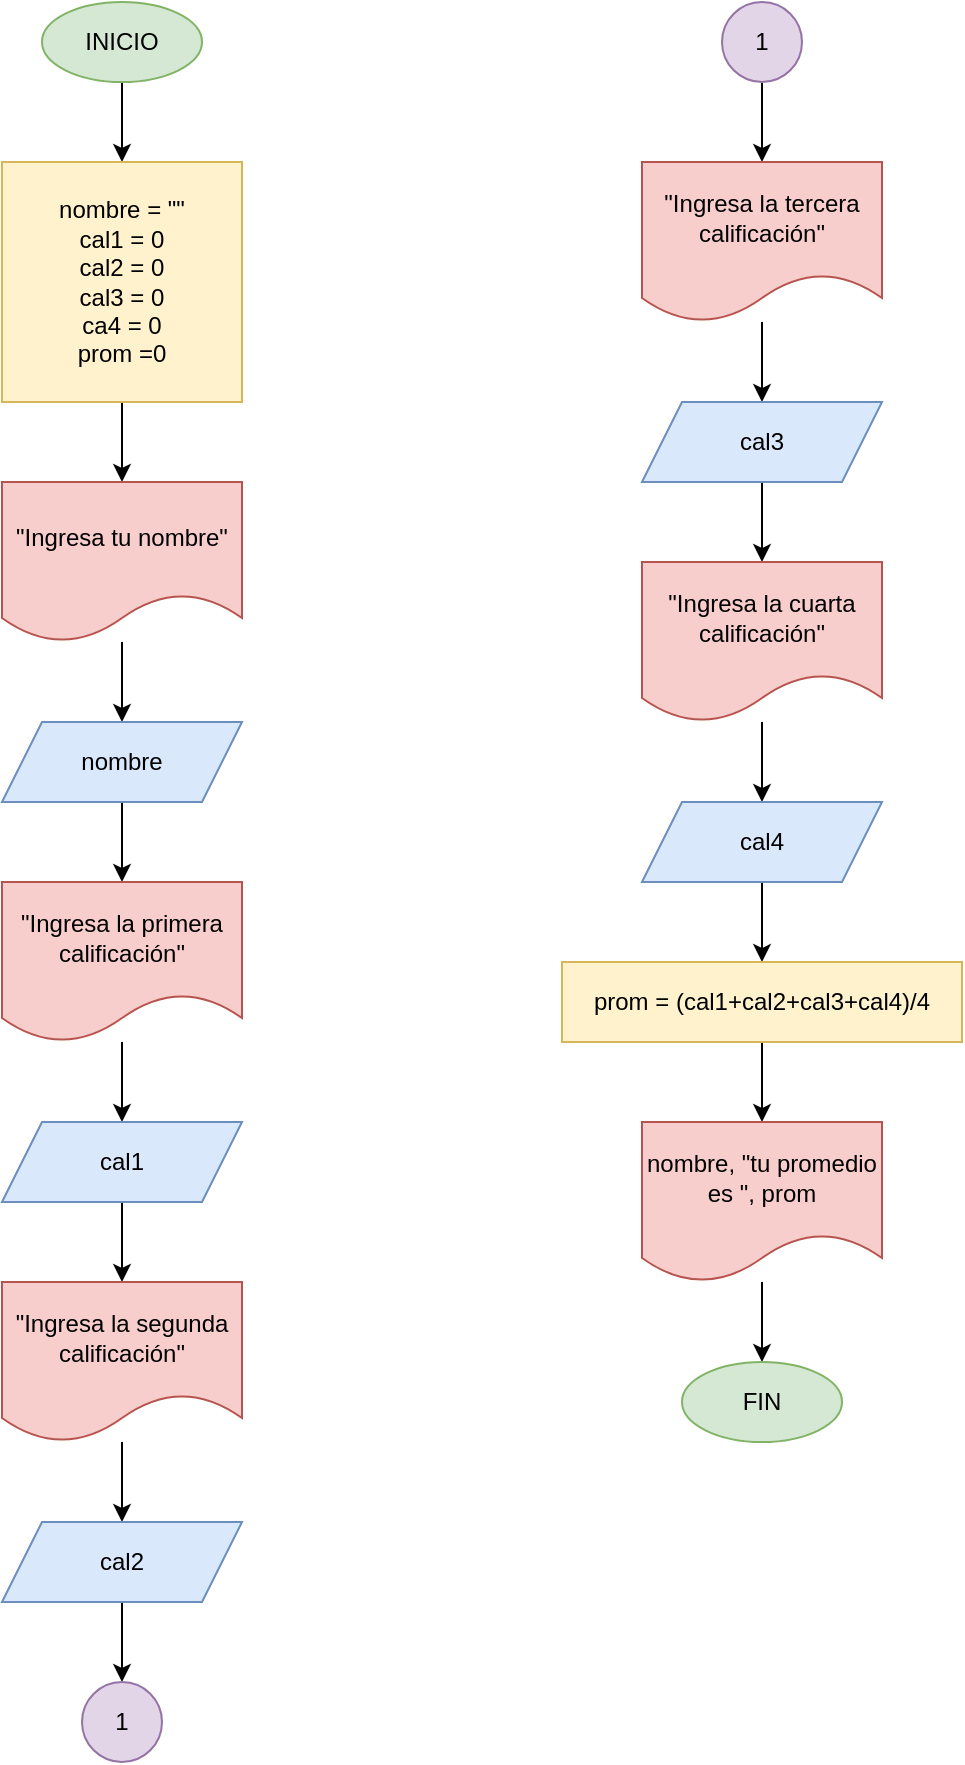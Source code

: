 <mxfile version="20.3.3" type="github"><diagram id="iXiQTg1jx9TFDgCBWAvX" name="Página-1"><mxGraphModel dx="566" dy="891" grid="1" gridSize="10" guides="1" tooltips="1" connect="1" arrows="1" fold="1" page="1" pageScale="1" pageWidth="827" pageHeight="1169" math="0" shadow="0"><root><mxCell id="0"/><mxCell id="1" parent="0"/><mxCell id="N2eqRTu4PD6sJMq0IaF0-5" value="" style="edgeStyle=orthogonalEdgeStyle;rounded=0;orthogonalLoop=1;jettySize=auto;html=1;" edge="1" parent="1" source="N2eqRTu4PD6sJMq0IaF0-1" target="N2eqRTu4PD6sJMq0IaF0-4"><mxGeometry relative="1" as="geometry"/></mxCell><mxCell id="N2eqRTu4PD6sJMq0IaF0-1" value="INICIO" style="ellipse;whiteSpace=wrap;html=1;fillColor=#d5e8d4;strokeColor=#82b366;" vertex="1" parent="1"><mxGeometry x="140" y="40" width="80" height="40" as="geometry"/></mxCell><mxCell id="N2eqRTu4PD6sJMq0IaF0-9" value="" style="edgeStyle=orthogonalEdgeStyle;rounded=0;orthogonalLoop=1;jettySize=auto;html=1;" edge="1" parent="1" source="N2eqRTu4PD6sJMq0IaF0-4" target="N2eqRTu4PD6sJMq0IaF0-6"><mxGeometry relative="1" as="geometry"/></mxCell><mxCell id="N2eqRTu4PD6sJMq0IaF0-4" value="nombre = &quot;&quot;&lt;br&gt;cal1 = 0&lt;br&gt;cal2 = 0&lt;br&gt;cal3 = 0&lt;br&gt;ca4 = 0&lt;br&gt;prom =0" style="rounded=0;whiteSpace=wrap;html=1;fillColor=#fff2cc;strokeColor=#d6b656;" vertex="1" parent="1"><mxGeometry x="120" y="120" width="120" height="120" as="geometry"/></mxCell><mxCell id="N2eqRTu4PD6sJMq0IaF0-11" value="" style="edgeStyle=orthogonalEdgeStyle;rounded=0;orthogonalLoop=1;jettySize=auto;html=1;" edge="1" parent="1" source="N2eqRTu4PD6sJMq0IaF0-6" target="N2eqRTu4PD6sJMq0IaF0-10"><mxGeometry relative="1" as="geometry"/></mxCell><mxCell id="N2eqRTu4PD6sJMq0IaF0-6" value="&quot;Ingresa tu nombre&quot;" style="shape=document;whiteSpace=wrap;html=1;boundedLbl=1;fillColor=#f8cecc;strokeColor=#b85450;" vertex="1" parent="1"><mxGeometry x="120" y="280" width="120" height="80" as="geometry"/></mxCell><mxCell id="N2eqRTu4PD6sJMq0IaF0-15" value="" style="edgeStyle=orthogonalEdgeStyle;rounded=0;orthogonalLoop=1;jettySize=auto;html=1;" edge="1" parent="1" source="N2eqRTu4PD6sJMq0IaF0-10" target="N2eqRTu4PD6sJMq0IaF0-13"><mxGeometry relative="1" as="geometry"/></mxCell><mxCell id="N2eqRTu4PD6sJMq0IaF0-10" value="nombre" style="shape=parallelogram;perimeter=parallelogramPerimeter;whiteSpace=wrap;html=1;fixedSize=1;fillColor=#dae8fc;strokeColor=#6c8ebf;" vertex="1" parent="1"><mxGeometry x="120" y="400" width="120" height="40" as="geometry"/></mxCell><mxCell id="N2eqRTu4PD6sJMq0IaF0-12" value="" style="edgeStyle=orthogonalEdgeStyle;rounded=0;orthogonalLoop=1;jettySize=auto;html=1;" edge="1" parent="1" source="N2eqRTu4PD6sJMq0IaF0-13" target="N2eqRTu4PD6sJMq0IaF0-14"><mxGeometry relative="1" as="geometry"/></mxCell><mxCell id="N2eqRTu4PD6sJMq0IaF0-13" value="&quot;Ingresa la primera calificación&quot;" style="shape=document;whiteSpace=wrap;html=1;boundedLbl=1;fillColor=#f8cecc;strokeColor=#b85450;" vertex="1" parent="1"><mxGeometry x="120" y="480" width="120" height="80" as="geometry"/></mxCell><mxCell id="N2eqRTu4PD6sJMq0IaF0-19" value="" style="edgeStyle=orthogonalEdgeStyle;rounded=0;orthogonalLoop=1;jettySize=auto;html=1;" edge="1" parent="1" source="N2eqRTu4PD6sJMq0IaF0-14" target="N2eqRTu4PD6sJMq0IaF0-17"><mxGeometry relative="1" as="geometry"/></mxCell><mxCell id="N2eqRTu4PD6sJMq0IaF0-14" value="cal1" style="shape=parallelogram;perimeter=parallelogramPerimeter;whiteSpace=wrap;html=1;fixedSize=1;fillColor=#dae8fc;strokeColor=#6c8ebf;" vertex="1" parent="1"><mxGeometry x="120" y="600" width="120" height="40" as="geometry"/></mxCell><mxCell id="N2eqRTu4PD6sJMq0IaF0-16" value="" style="edgeStyle=orthogonalEdgeStyle;rounded=0;orthogonalLoop=1;jettySize=auto;html=1;" edge="1" parent="1" source="N2eqRTu4PD6sJMq0IaF0-17" target="N2eqRTu4PD6sJMq0IaF0-18"><mxGeometry relative="1" as="geometry"/></mxCell><mxCell id="N2eqRTu4PD6sJMq0IaF0-17" value="&quot;Ingresa la segunda calificación&quot;" style="shape=document;whiteSpace=wrap;html=1;boundedLbl=1;fillColor=#f8cecc;strokeColor=#b85450;" vertex="1" parent="1"><mxGeometry x="120" y="680" width="120" height="80" as="geometry"/></mxCell><mxCell id="N2eqRTu4PD6sJMq0IaF0-21" value="" style="edgeStyle=orthogonalEdgeStyle;rounded=0;orthogonalLoop=1;jettySize=auto;html=1;" edge="1" parent="1" source="N2eqRTu4PD6sJMq0IaF0-18" target="N2eqRTu4PD6sJMq0IaF0-20"><mxGeometry relative="1" as="geometry"/></mxCell><mxCell id="N2eqRTu4PD6sJMq0IaF0-18" value="cal2" style="shape=parallelogram;perimeter=parallelogramPerimeter;whiteSpace=wrap;html=1;fixedSize=1;fillColor=#dae8fc;strokeColor=#6c8ebf;" vertex="1" parent="1"><mxGeometry x="120" y="800" width="120" height="40" as="geometry"/></mxCell><mxCell id="N2eqRTu4PD6sJMq0IaF0-20" value="1" style="ellipse;whiteSpace=wrap;html=1;aspect=fixed;fillColor=#e1d5e7;strokeColor=#9673a6;" vertex="1" parent="1"><mxGeometry x="160" y="880" width="40" height="40" as="geometry"/></mxCell><mxCell id="N2eqRTu4PD6sJMq0IaF0-26" value="" style="edgeStyle=orthogonalEdgeStyle;rounded=0;orthogonalLoop=1;jettySize=auto;html=1;" edge="1" parent="1" source="N2eqRTu4PD6sJMq0IaF0-22" target="N2eqRTu4PD6sJMq0IaF0-24"><mxGeometry relative="1" as="geometry"/></mxCell><mxCell id="N2eqRTu4PD6sJMq0IaF0-22" value="1" style="ellipse;whiteSpace=wrap;html=1;aspect=fixed;fillColor=#e1d5e7;strokeColor=#9673a6;" vertex="1" parent="1"><mxGeometry x="480" y="40" width="40" height="40" as="geometry"/></mxCell><mxCell id="N2eqRTu4PD6sJMq0IaF0-23" value="" style="edgeStyle=orthogonalEdgeStyle;rounded=0;orthogonalLoop=1;jettySize=auto;html=1;" edge="1" parent="1" source="N2eqRTu4PD6sJMq0IaF0-24" target="N2eqRTu4PD6sJMq0IaF0-25"><mxGeometry relative="1" as="geometry"/></mxCell><mxCell id="N2eqRTu4PD6sJMq0IaF0-24" value="&quot;Ingresa la tercera calificación&quot;" style="shape=document;whiteSpace=wrap;html=1;boundedLbl=1;fillColor=#f8cecc;strokeColor=#b85450;" vertex="1" parent="1"><mxGeometry x="440" y="120" width="120" height="80" as="geometry"/></mxCell><mxCell id="N2eqRTu4PD6sJMq0IaF0-30" value="" style="edgeStyle=orthogonalEdgeStyle;rounded=0;orthogonalLoop=1;jettySize=auto;html=1;" edge="1" parent="1" source="N2eqRTu4PD6sJMq0IaF0-25" target="N2eqRTu4PD6sJMq0IaF0-28"><mxGeometry relative="1" as="geometry"/></mxCell><mxCell id="N2eqRTu4PD6sJMq0IaF0-25" value="cal3" style="shape=parallelogram;perimeter=parallelogramPerimeter;whiteSpace=wrap;html=1;fixedSize=1;fillColor=#dae8fc;strokeColor=#6c8ebf;" vertex="1" parent="1"><mxGeometry x="440" y="240" width="120" height="40" as="geometry"/></mxCell><mxCell id="N2eqRTu4PD6sJMq0IaF0-27" value="" style="edgeStyle=orthogonalEdgeStyle;rounded=0;orthogonalLoop=1;jettySize=auto;html=1;" edge="1" parent="1" source="N2eqRTu4PD6sJMq0IaF0-28" target="N2eqRTu4PD6sJMq0IaF0-29"><mxGeometry relative="1" as="geometry"/></mxCell><mxCell id="N2eqRTu4PD6sJMq0IaF0-28" value="&quot;Ingresa la cuarta calificación&quot;" style="shape=document;whiteSpace=wrap;html=1;boundedLbl=1;fillColor=#f8cecc;strokeColor=#b85450;" vertex="1" parent="1"><mxGeometry x="440" y="320" width="120" height="80" as="geometry"/></mxCell><mxCell id="N2eqRTu4PD6sJMq0IaF0-32" value="" style="edgeStyle=orthogonalEdgeStyle;rounded=0;orthogonalLoop=1;jettySize=auto;html=1;" edge="1" parent="1" source="N2eqRTu4PD6sJMq0IaF0-29" target="N2eqRTu4PD6sJMq0IaF0-31"><mxGeometry relative="1" as="geometry"/></mxCell><mxCell id="N2eqRTu4PD6sJMq0IaF0-29" value="cal4" style="shape=parallelogram;perimeter=parallelogramPerimeter;whiteSpace=wrap;html=1;fixedSize=1;fillColor=#dae8fc;strokeColor=#6c8ebf;" vertex="1" parent="1"><mxGeometry x="440" y="440" width="120" height="40" as="geometry"/></mxCell><mxCell id="N2eqRTu4PD6sJMq0IaF0-34" value="" style="edgeStyle=orthogonalEdgeStyle;rounded=0;orthogonalLoop=1;jettySize=auto;html=1;" edge="1" parent="1" source="N2eqRTu4PD6sJMq0IaF0-31" target="N2eqRTu4PD6sJMq0IaF0-33"><mxGeometry relative="1" as="geometry"/></mxCell><mxCell id="N2eqRTu4PD6sJMq0IaF0-31" value="prom = (cal1+cal2+cal3+cal4)/4" style="rounded=0;whiteSpace=wrap;html=1;fillColor=#fff2cc;strokeColor=#d6b656;" vertex="1" parent="1"><mxGeometry x="400" y="520" width="200" height="40" as="geometry"/></mxCell><mxCell id="N2eqRTu4PD6sJMq0IaF0-36" value="" style="edgeStyle=orthogonalEdgeStyle;rounded=0;orthogonalLoop=1;jettySize=auto;html=1;" edge="1" parent="1" source="N2eqRTu4PD6sJMq0IaF0-33" target="N2eqRTu4PD6sJMq0IaF0-35"><mxGeometry relative="1" as="geometry"/></mxCell><mxCell id="N2eqRTu4PD6sJMq0IaF0-33" value="nombre, &quot;tu promedio es &quot;, prom" style="shape=document;whiteSpace=wrap;html=1;boundedLbl=1;fillColor=#f8cecc;strokeColor=#b85450;" vertex="1" parent="1"><mxGeometry x="440" y="600" width="120" height="80" as="geometry"/></mxCell><mxCell id="N2eqRTu4PD6sJMq0IaF0-35" value="FIN" style="ellipse;whiteSpace=wrap;html=1;fillColor=#d5e8d4;strokeColor=#82b366;" vertex="1" parent="1"><mxGeometry x="460" y="720" width="80" height="40" as="geometry"/></mxCell></root></mxGraphModel></diagram></mxfile>